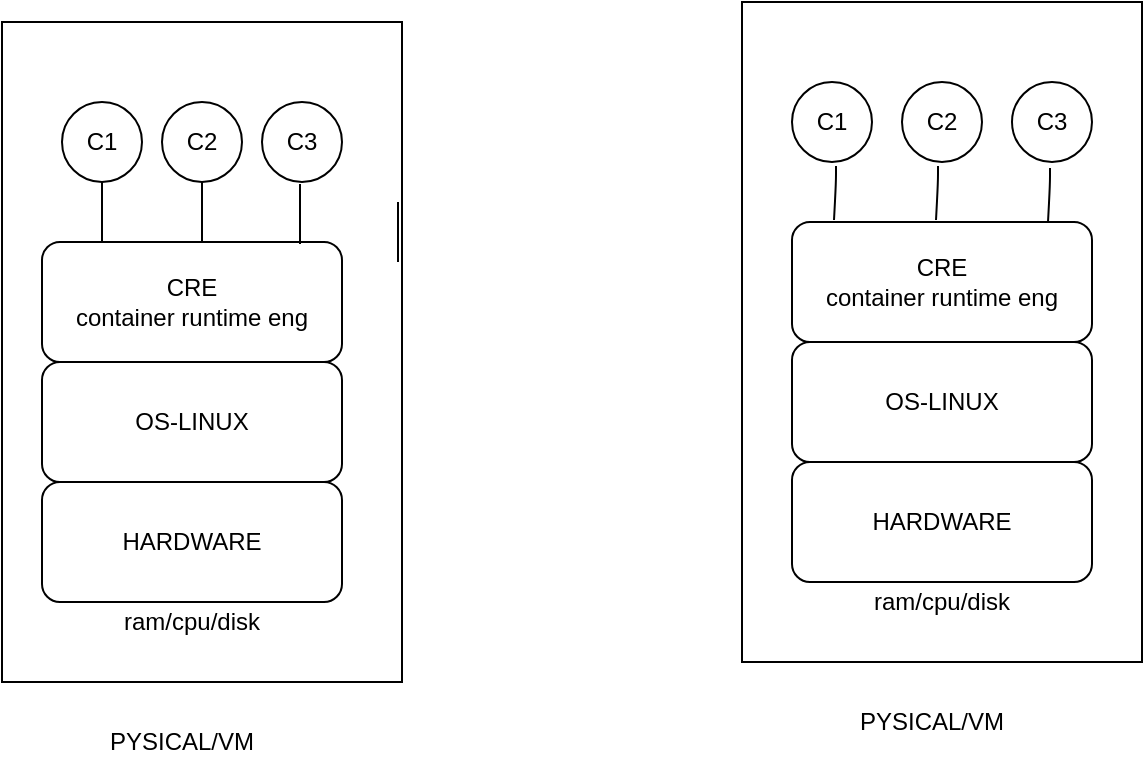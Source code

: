 <mxfile version="14.8.4" type="github">
  <diagram id="HtfMQ21eyOwIIM0vAETD" name="Page-1">
    <mxGraphModel dx="1108" dy="482" grid="1" gridSize="10" guides="1" tooltips="1" connect="1" arrows="1" fold="1" page="1" pageScale="1" pageWidth="850" pageHeight="1100" math="0" shadow="0">
      <root>
        <mxCell id="0" />
        <mxCell id="1" parent="0" />
        <mxCell id="ZijA6RGndv8DP7nYV_-a-1" value="" style="rounded=0;whiteSpace=wrap;html=1;" vertex="1" parent="1">
          <mxGeometry x="70" y="50" width="200" height="330" as="geometry" />
        </mxCell>
        <mxCell id="ZijA6RGndv8DP7nYV_-a-2" value="HARDWARE" style="rounded=1;whiteSpace=wrap;html=1;" vertex="1" parent="1">
          <mxGeometry x="90" y="280" width="150" height="60" as="geometry" />
        </mxCell>
        <mxCell id="ZijA6RGndv8DP7nYV_-a-3" value="ram/cpu/disk" style="text;html=1;strokeColor=none;fillColor=none;align=center;verticalAlign=middle;whiteSpace=wrap;rounded=0;" vertex="1" parent="1">
          <mxGeometry x="120" y="340" width="90" height="20" as="geometry" />
        </mxCell>
        <mxCell id="ZijA6RGndv8DP7nYV_-a-5" value="OS-LINUX" style="rounded=1;whiteSpace=wrap;html=1;" vertex="1" parent="1">
          <mxGeometry x="90" y="220" width="150" height="60" as="geometry" />
        </mxCell>
        <mxCell id="ZijA6RGndv8DP7nYV_-a-6" value="CRE&lt;br&gt;container runtime eng" style="rounded=1;whiteSpace=wrap;html=1;" vertex="1" parent="1">
          <mxGeometry x="90" y="160" width="150" height="60" as="geometry" />
        </mxCell>
        <mxCell id="ZijA6RGndv8DP7nYV_-a-9" value="C1" style="ellipse;whiteSpace=wrap;html=1;aspect=fixed;" vertex="1" parent="1">
          <mxGeometry x="100" y="90" width="40" height="40" as="geometry" />
        </mxCell>
        <mxCell id="ZijA6RGndv8DP7nYV_-a-10" value="C2" style="ellipse;whiteSpace=wrap;html=1;aspect=fixed;" vertex="1" parent="1">
          <mxGeometry x="150" y="90" width="40" height="40" as="geometry" />
        </mxCell>
        <mxCell id="ZijA6RGndv8DP7nYV_-a-11" value="C3" style="ellipse;whiteSpace=wrap;html=1;aspect=fixed;" vertex="1" parent="1">
          <mxGeometry x="200" y="90" width="40" height="40" as="geometry" />
        </mxCell>
        <mxCell id="ZijA6RGndv8DP7nYV_-a-13" value="" style="endArrow=none;html=1;entryX=0.5;entryY=1;entryDx=0;entryDy=0;" edge="1" parent="1" target="ZijA6RGndv8DP7nYV_-a-9">
          <mxGeometry width="50" height="50" relative="1" as="geometry">
            <mxPoint x="120" y="160" as="sourcePoint" />
            <mxPoint x="140" y="140" as="targetPoint" />
          </mxGeometry>
        </mxCell>
        <mxCell id="ZijA6RGndv8DP7nYV_-a-15" value="" style="endArrow=none;html=1;entryX=0.5;entryY=1;entryDx=0;entryDy=0;" edge="1" parent="1" target="ZijA6RGndv8DP7nYV_-a-10">
          <mxGeometry width="50" height="50" relative="1" as="geometry">
            <mxPoint x="170" y="160" as="sourcePoint" />
            <mxPoint x="168" y="140" as="targetPoint" />
          </mxGeometry>
        </mxCell>
        <mxCell id="ZijA6RGndv8DP7nYV_-a-18" value="" style="endArrow=none;html=1;entryX=0.5;entryY=1;entryDx=0;entryDy=0;" edge="1" parent="1">
          <mxGeometry width="50" height="50" relative="1" as="geometry">
            <mxPoint x="219" y="161" as="sourcePoint" />
            <mxPoint x="219" y="131" as="targetPoint" />
          </mxGeometry>
        </mxCell>
        <mxCell id="ZijA6RGndv8DP7nYV_-a-19" value="PYSICAL/VM" style="text;html=1;strokeColor=none;fillColor=none;align=center;verticalAlign=middle;whiteSpace=wrap;rounded=0;" vertex="1" parent="1">
          <mxGeometry x="80" y="400" width="160" height="20" as="geometry" />
        </mxCell>
        <mxCell id="ZijA6RGndv8DP7nYV_-a-20" value="" style="rounded=0;whiteSpace=wrap;html=1;" vertex="1" parent="1">
          <mxGeometry x="440" y="40" width="200" height="330" as="geometry" />
        </mxCell>
        <mxCell id="ZijA6RGndv8DP7nYV_-a-21" value="HARDWARE" style="rounded=1;whiteSpace=wrap;html=1;" vertex="1" parent="1">
          <mxGeometry x="465" y="270" width="150" height="60" as="geometry" />
        </mxCell>
        <mxCell id="ZijA6RGndv8DP7nYV_-a-22" value="OS-LINUX" style="rounded=1;whiteSpace=wrap;html=1;" vertex="1" parent="1">
          <mxGeometry x="465" y="210" width="150" height="60" as="geometry" />
        </mxCell>
        <mxCell id="ZijA6RGndv8DP7nYV_-a-23" value="CRE&lt;br&gt;container runtime eng" style="rounded=1;whiteSpace=wrap;html=1;" vertex="1" parent="1">
          <mxGeometry x="465" y="150" width="150" height="60" as="geometry" />
        </mxCell>
        <mxCell id="ZijA6RGndv8DP7nYV_-a-24" value="C1" style="ellipse;whiteSpace=wrap;html=1;aspect=fixed;" vertex="1" parent="1">
          <mxGeometry x="465" y="80" width="40" height="40" as="geometry" />
        </mxCell>
        <mxCell id="ZijA6RGndv8DP7nYV_-a-25" value="C2" style="ellipse;whiteSpace=wrap;html=1;aspect=fixed;" vertex="1" parent="1">
          <mxGeometry x="520" y="80" width="40" height="40" as="geometry" />
        </mxCell>
        <mxCell id="ZijA6RGndv8DP7nYV_-a-26" value="C3" style="ellipse;whiteSpace=wrap;html=1;aspect=fixed;" vertex="1" parent="1">
          <mxGeometry x="575" y="80" width="40" height="40" as="geometry" />
        </mxCell>
        <mxCell id="ZijA6RGndv8DP7nYV_-a-27" value="" style="endArrow=none;html=1;entryX=0.5;entryY=1;entryDx=0;entryDy=0;" edge="1" parent="1">
          <mxGeometry width="50" height="50" relative="1" as="geometry">
            <mxPoint x="268" y="170" as="sourcePoint" />
            <mxPoint x="268" y="140" as="targetPoint" />
          </mxGeometry>
        </mxCell>
        <mxCell id="ZijA6RGndv8DP7nYV_-a-28" value="ram/cpu/disk" style="text;html=1;strokeColor=none;fillColor=none;align=center;verticalAlign=middle;whiteSpace=wrap;rounded=0;" vertex="1" parent="1">
          <mxGeometry x="495" y="330" width="90" height="20" as="geometry" />
        </mxCell>
        <mxCell id="ZijA6RGndv8DP7nYV_-a-29" value="PYSICAL/VM" style="text;html=1;strokeColor=none;fillColor=none;align=center;verticalAlign=middle;whiteSpace=wrap;rounded=0;" vertex="1" parent="1">
          <mxGeometry x="455" y="390" width="160" height="20" as="geometry" />
        </mxCell>
        <mxCell id="ZijA6RGndv8DP7nYV_-a-32" value="" style="endArrow=none;html=1;entryX=0.775;entryY=1.05;entryDx=0;entryDy=0;entryPerimeter=0;exitX=0.2;exitY=-0.017;exitDx=0;exitDy=0;exitPerimeter=0;" edge="1" parent="1">
          <mxGeometry width="50" height="50" relative="1" as="geometry">
            <mxPoint x="486" y="148.98" as="sourcePoint" />
            <mxPoint x="487" y="122" as="targetPoint" />
            <Array as="points">
              <mxPoint x="487" y="130" />
            </Array>
          </mxGeometry>
        </mxCell>
        <mxCell id="ZijA6RGndv8DP7nYV_-a-34" value="" style="endArrow=none;html=1;entryX=0.775;entryY=1.05;entryDx=0;entryDy=0;entryPerimeter=0;exitX=0.2;exitY=-0.017;exitDx=0;exitDy=0;exitPerimeter=0;" edge="1" parent="1">
          <mxGeometry width="50" height="50" relative="1" as="geometry">
            <mxPoint x="537" y="148.98" as="sourcePoint" />
            <mxPoint x="538" y="122" as="targetPoint" />
            <Array as="points">
              <mxPoint x="538" y="130" />
            </Array>
          </mxGeometry>
        </mxCell>
        <mxCell id="ZijA6RGndv8DP7nYV_-a-35" value="" style="endArrow=none;html=1;entryX=0.775;entryY=1.05;entryDx=0;entryDy=0;entryPerimeter=0;exitX=0.2;exitY=-0.017;exitDx=0;exitDy=0;exitPerimeter=0;" edge="1" parent="1">
          <mxGeometry width="50" height="50" relative="1" as="geometry">
            <mxPoint x="593" y="149.98" as="sourcePoint" />
            <mxPoint x="594" y="123" as="targetPoint" />
            <Array as="points">
              <mxPoint x="594" y="131" />
            </Array>
          </mxGeometry>
        </mxCell>
      </root>
    </mxGraphModel>
  </diagram>
</mxfile>
